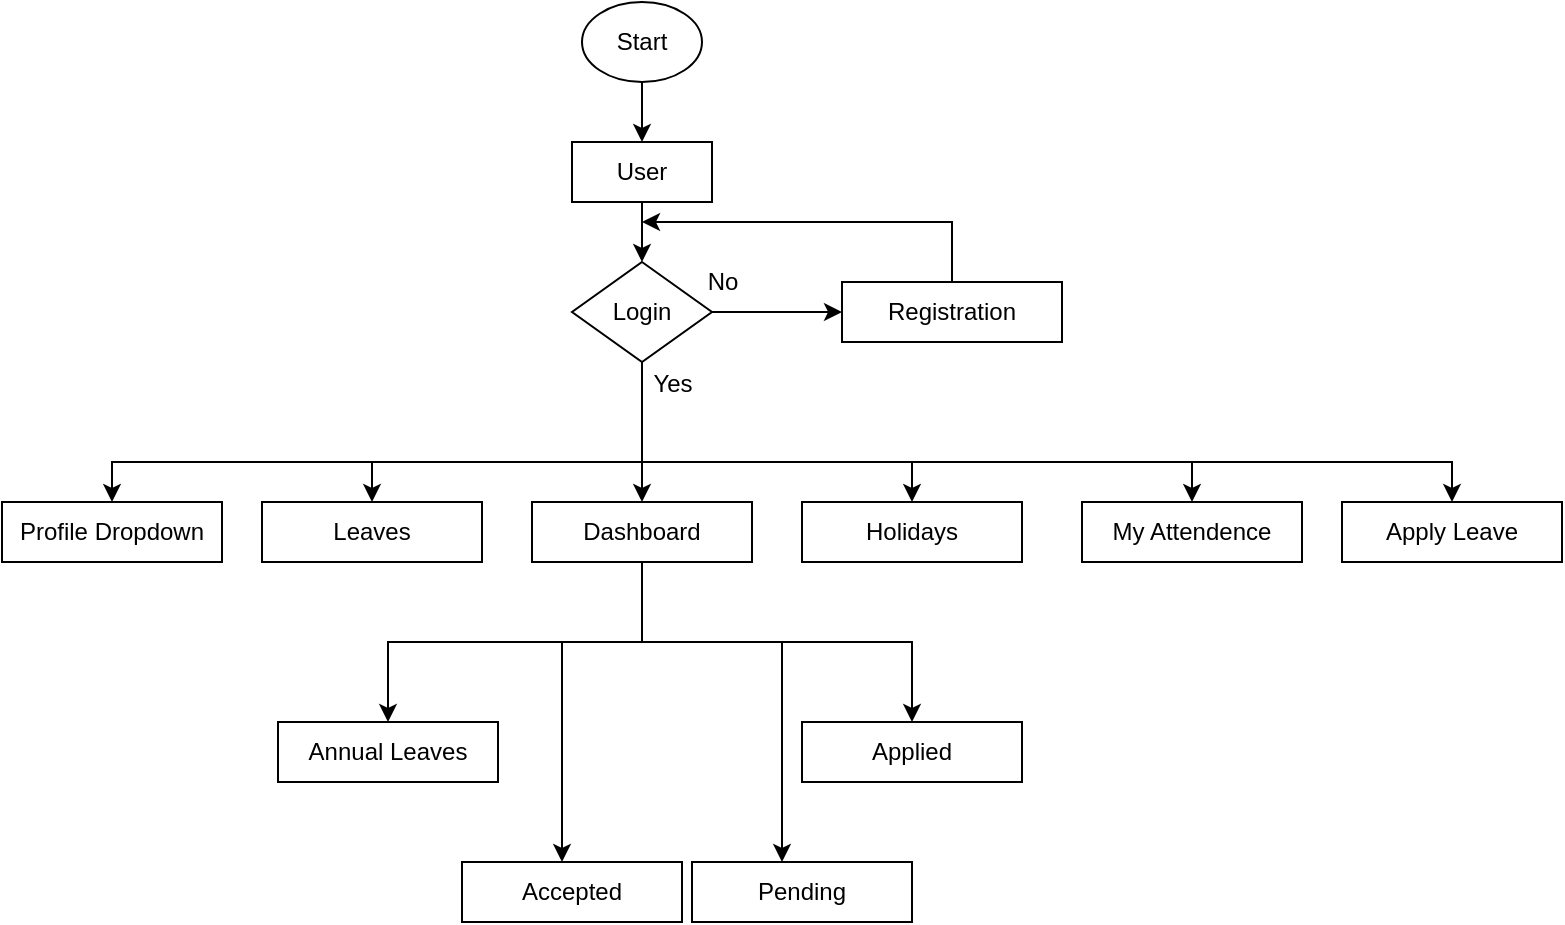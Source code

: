 <mxfile version="20.5.3" type="device"><diagram id="_0fZUm532FXA1-WlZuyy" name="Page-1"><mxGraphModel dx="1038" dy="579" grid="1" gridSize="10" guides="1" tooltips="1" connect="1" arrows="1" fold="1" page="1" pageScale="1" pageWidth="850" pageHeight="1100" math="0" shadow="0"><root><mxCell id="0"/><mxCell id="1" parent="0"/><mxCell id="zv5rMyfrZF97CdcsJqCU-1" value="Start" style="ellipse;whiteSpace=wrap;html=1;" vertex="1" parent="1"><mxGeometry x="330" y="40" width="60" height="40" as="geometry"/></mxCell><mxCell id="zv5rMyfrZF97CdcsJqCU-2" value="User" style="rounded=0;whiteSpace=wrap;html=1;" vertex="1" parent="1"><mxGeometry x="325" y="110" width="70" height="30" as="geometry"/></mxCell><mxCell id="zv5rMyfrZF97CdcsJqCU-3" value="Login" style="rhombus;whiteSpace=wrap;html=1;" vertex="1" parent="1"><mxGeometry x="325" y="170" width="70" height="50" as="geometry"/></mxCell><mxCell id="zv5rMyfrZF97CdcsJqCU-4" value="" style="endArrow=classic;html=1;rounded=0;exitX=0.5;exitY=1;exitDx=0;exitDy=0;entryX=0.5;entryY=0;entryDx=0;entryDy=0;" edge="1" parent="1" source="zv5rMyfrZF97CdcsJqCU-1" target="zv5rMyfrZF97CdcsJqCU-2"><mxGeometry width="50" height="50" relative="1" as="geometry"><mxPoint x="400" y="330" as="sourcePoint"/><mxPoint x="450" y="280" as="targetPoint"/></mxGeometry></mxCell><mxCell id="zv5rMyfrZF97CdcsJqCU-5" value="" style="endArrow=classic;html=1;rounded=0;exitX=0.5;exitY=1;exitDx=0;exitDy=0;" edge="1" parent="1" source="zv5rMyfrZF97CdcsJqCU-2"><mxGeometry width="50" height="50" relative="1" as="geometry"><mxPoint x="360" y="150" as="sourcePoint"/><mxPoint x="360" y="170" as="targetPoint"/></mxGeometry></mxCell><mxCell id="zv5rMyfrZF97CdcsJqCU-6" value="Dashboard" style="rounded=0;whiteSpace=wrap;html=1;" vertex="1" parent="1"><mxGeometry x="305" y="290" width="110" height="30" as="geometry"/></mxCell><mxCell id="zv5rMyfrZF97CdcsJqCU-7" value="" style="endArrow=classic;html=1;rounded=0;exitX=0.5;exitY=1;exitDx=0;exitDy=0;entryX=0.5;entryY=0;entryDx=0;entryDy=0;" edge="1" parent="1" source="zv5rMyfrZF97CdcsJqCU-3" target="zv5rMyfrZF97CdcsJqCU-6"><mxGeometry width="50" height="50" relative="1" as="geometry"><mxPoint x="400" y="330" as="sourcePoint"/><mxPoint x="450" y="280" as="targetPoint"/></mxGeometry></mxCell><mxCell id="zv5rMyfrZF97CdcsJqCU-8" value="Yes" style="text;html=1;align=center;verticalAlign=middle;resizable=0;points=[];autosize=1;strokeColor=none;fillColor=none;" vertex="1" parent="1"><mxGeometry x="355" y="216" width="40" height="30" as="geometry"/></mxCell><mxCell id="zv5rMyfrZF97CdcsJqCU-9" value="Registration" style="rounded=0;whiteSpace=wrap;html=1;" vertex="1" parent="1"><mxGeometry x="460" y="180" width="110" height="30" as="geometry"/></mxCell><mxCell id="zv5rMyfrZF97CdcsJqCU-10" value="" style="endArrow=classic;html=1;rounded=0;exitX=1;exitY=0.5;exitDx=0;exitDy=0;entryX=0;entryY=0.5;entryDx=0;entryDy=0;" edge="1" parent="1" source="zv5rMyfrZF97CdcsJqCU-3" target="zv5rMyfrZF97CdcsJqCU-9"><mxGeometry width="50" height="50" relative="1" as="geometry"><mxPoint x="400" y="330" as="sourcePoint"/><mxPoint x="450" y="280" as="targetPoint"/></mxGeometry></mxCell><mxCell id="zv5rMyfrZF97CdcsJqCU-11" value="" style="endArrow=classic;html=1;rounded=0;exitX=0.5;exitY=0;exitDx=0;exitDy=0;" edge="1" parent="1" source="zv5rMyfrZF97CdcsJqCU-9"><mxGeometry width="50" height="50" relative="1" as="geometry"><mxPoint x="400" y="330" as="sourcePoint"/><mxPoint x="360" y="150" as="targetPoint"/><Array as="points"><mxPoint x="515" y="150"/></Array></mxGeometry></mxCell><mxCell id="zv5rMyfrZF97CdcsJqCU-12" value="No" style="text;html=1;align=center;verticalAlign=middle;resizable=0;points=[];autosize=1;strokeColor=none;fillColor=none;" vertex="1" parent="1"><mxGeometry x="380" y="165" width="40" height="30" as="geometry"/></mxCell><mxCell id="zv5rMyfrZF97CdcsJqCU-13" value="Leaves" style="rounded=0;whiteSpace=wrap;html=1;" vertex="1" parent="1"><mxGeometry x="170" y="290" width="110" height="30" as="geometry"/></mxCell><mxCell id="zv5rMyfrZF97CdcsJqCU-14" value="Holidays" style="rounded=0;whiteSpace=wrap;html=1;" vertex="1" parent="1"><mxGeometry x="440" y="290" width="110" height="30" as="geometry"/></mxCell><mxCell id="zv5rMyfrZF97CdcsJqCU-15" value="My Attendence" style="rounded=0;whiteSpace=wrap;html=1;" vertex="1" parent="1"><mxGeometry x="580" y="290" width="110" height="30" as="geometry"/></mxCell><mxCell id="zv5rMyfrZF97CdcsJqCU-19" value="" style="endArrow=classic;html=1;rounded=0;entryX=0.5;entryY=0;entryDx=0;entryDy=0;" edge="1" parent="1" target="zv5rMyfrZF97CdcsJqCU-13"><mxGeometry width="50" height="50" relative="1" as="geometry"><mxPoint x="360" y="270" as="sourcePoint"/><mxPoint x="450" y="280" as="targetPoint"/><Array as="points"><mxPoint x="225" y="270"/></Array></mxGeometry></mxCell><mxCell id="zv5rMyfrZF97CdcsJqCU-20" value="" style="endArrow=classic;html=1;rounded=0;entryX=0.5;entryY=0;entryDx=0;entryDy=0;" edge="1" parent="1" target="zv5rMyfrZF97CdcsJqCU-14"><mxGeometry width="50" height="50" relative="1" as="geometry"><mxPoint x="360" y="270" as="sourcePoint"/><mxPoint x="450" y="280" as="targetPoint"/><Array as="points"><mxPoint x="495" y="270"/></Array></mxGeometry></mxCell><mxCell id="zv5rMyfrZF97CdcsJqCU-21" value="" style="endArrow=classic;html=1;rounded=0;entryX=0.5;entryY=0;entryDx=0;entryDy=0;" edge="1" parent="1" target="zv5rMyfrZF97CdcsJqCU-15"><mxGeometry width="50" height="50" relative="1" as="geometry"><mxPoint x="490" y="270" as="sourcePoint"/><mxPoint x="450" y="280" as="targetPoint"/><Array as="points"><mxPoint x="635" y="270"/></Array></mxGeometry></mxCell><mxCell id="zv5rMyfrZF97CdcsJqCU-22" value="Annual Leaves" style="rounded=0;whiteSpace=wrap;html=1;" vertex="1" parent="1"><mxGeometry x="178" y="400" width="110" height="30" as="geometry"/></mxCell><mxCell id="zv5rMyfrZF97CdcsJqCU-23" value="Pending" style="rounded=0;whiteSpace=wrap;html=1;" vertex="1" parent="1"><mxGeometry x="385" y="470" width="110" height="30" as="geometry"/></mxCell><mxCell id="zv5rMyfrZF97CdcsJqCU-24" value="Applied" style="rounded=0;whiteSpace=wrap;html=1;" vertex="1" parent="1"><mxGeometry x="440" y="400" width="110" height="30" as="geometry"/></mxCell><mxCell id="zv5rMyfrZF97CdcsJqCU-25" value="Accepted" style="rounded=0;whiteSpace=wrap;html=1;" vertex="1" parent="1"><mxGeometry x="270" y="470" width="110" height="30" as="geometry"/></mxCell><mxCell id="zv5rMyfrZF97CdcsJqCU-26" value="" style="endArrow=classic;html=1;rounded=0;exitX=0.5;exitY=1;exitDx=0;exitDy=0;entryX=0.5;entryY=0;entryDx=0;entryDy=0;" edge="1" parent="1" source="zv5rMyfrZF97CdcsJqCU-6" target="zv5rMyfrZF97CdcsJqCU-22"><mxGeometry width="50" height="50" relative="1" as="geometry"><mxPoint x="400" y="330" as="sourcePoint"/><mxPoint x="450" y="280" as="targetPoint"/><Array as="points"><mxPoint x="360" y="360"/><mxPoint x="233" y="360"/></Array></mxGeometry></mxCell><mxCell id="zv5rMyfrZF97CdcsJqCU-28" value="" style="endArrow=classic;html=1;rounded=0;entryX=0.5;entryY=0;entryDx=0;entryDy=0;" edge="1" parent="1" target="zv5rMyfrZF97CdcsJqCU-24"><mxGeometry width="50" height="50" relative="1" as="geometry"><mxPoint x="360" y="360" as="sourcePoint"/><mxPoint x="480" y="390" as="targetPoint"/><Array as="points"><mxPoint x="495" y="360"/></Array></mxGeometry></mxCell><mxCell id="zv5rMyfrZF97CdcsJqCU-29" value="" style="endArrow=classic;html=1;rounded=0;" edge="1" parent="1"><mxGeometry width="50" height="50" relative="1" as="geometry"><mxPoint x="320" y="360" as="sourcePoint"/><mxPoint x="320" y="470" as="targetPoint"/><Array as="points"><mxPoint x="320" y="410"/></Array></mxGeometry></mxCell><mxCell id="zv5rMyfrZF97CdcsJqCU-30" value="" style="endArrow=classic;html=1;rounded=0;" edge="1" parent="1"><mxGeometry width="50" height="50" relative="1" as="geometry"><mxPoint x="430" y="360" as="sourcePoint"/><mxPoint x="430" y="470" as="targetPoint"/></mxGeometry></mxCell><mxCell id="zv5rMyfrZF97CdcsJqCU-31" value="Profile Dropdown" style="rounded=0;whiteSpace=wrap;html=1;" vertex="1" parent="1"><mxGeometry x="40" y="290" width="110" height="30" as="geometry"/></mxCell><mxCell id="zv5rMyfrZF97CdcsJqCU-32" value="" style="endArrow=classic;html=1;rounded=0;entryX=0.5;entryY=0;entryDx=0;entryDy=0;" edge="1" parent="1" target="zv5rMyfrZF97CdcsJqCU-31"><mxGeometry width="50" height="50" relative="1" as="geometry"><mxPoint x="230" y="270" as="sourcePoint"/><mxPoint x="450" y="280" as="targetPoint"/><Array as="points"><mxPoint x="95" y="270"/></Array></mxGeometry></mxCell><mxCell id="zv5rMyfrZF97CdcsJqCU-33" value="Apply Leave" style="rounded=0;whiteSpace=wrap;html=1;" vertex="1" parent="1"><mxGeometry x="710" y="290" width="110" height="30" as="geometry"/></mxCell><mxCell id="zv5rMyfrZF97CdcsJqCU-34" value="" style="endArrow=classic;html=1;rounded=0;entryX=0.5;entryY=0;entryDx=0;entryDy=0;" edge="1" parent="1" target="zv5rMyfrZF97CdcsJqCU-33"><mxGeometry width="50" height="50" relative="1" as="geometry"><mxPoint x="630" y="270" as="sourcePoint"/><mxPoint x="450" y="450" as="targetPoint"/><Array as="points"><mxPoint x="765" y="270"/></Array></mxGeometry></mxCell></root></mxGraphModel></diagram></mxfile>